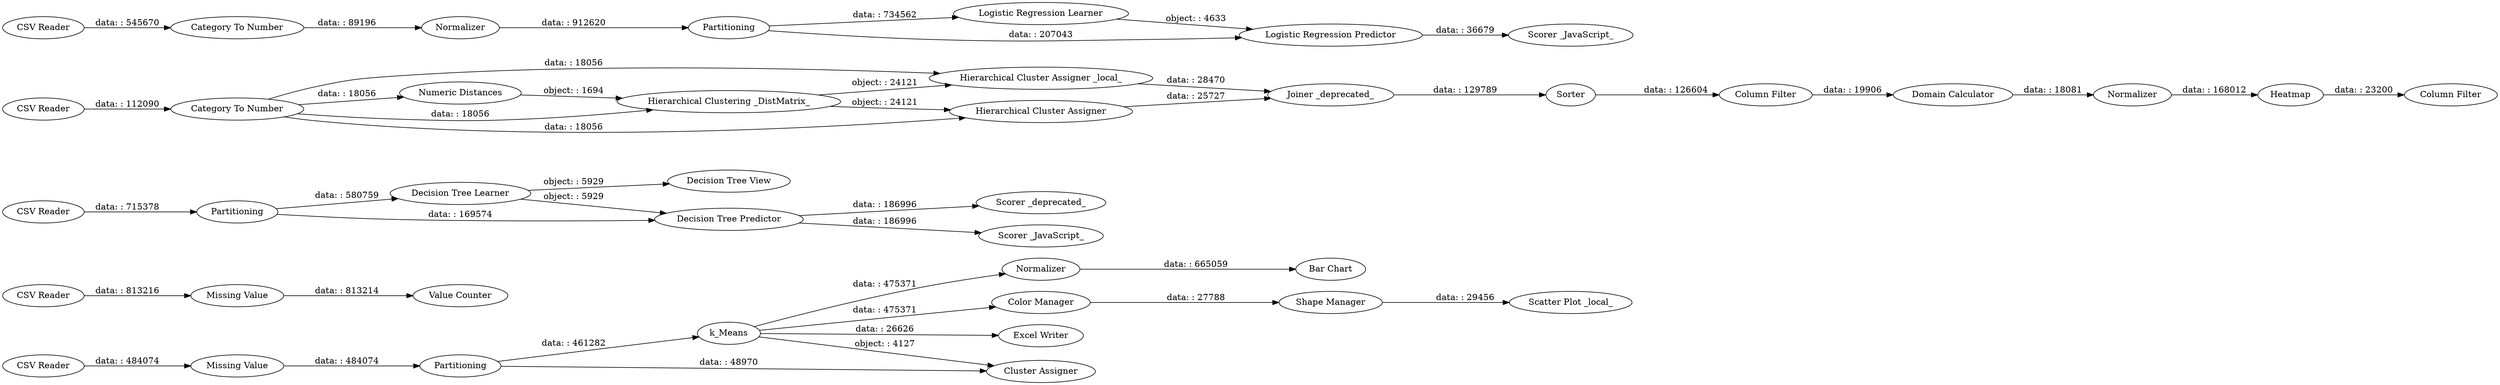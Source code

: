 digraph {
	"-6855991888960533215_54" [label="Scatter Plot _local_"]
	"-6855991888960533215_42" [label="Value Counter"]
	"-6855991888960533215_29" [label="Decision Tree Learner"]
	"-6855991888960533215_50" [label="Column Filter"]
	"-6855991888960533215_55" [label=k_Means]
	"-6855991888960533215_45" [label="Hierarchical Clustering _DistMatrix_"]
	"-6855991888960533215_27" [label="Decision Tree View"]
	"-6855991888960533215_2" [label="Logistic Regression Learner"]
	"-6855991888960533215_13" [label="Scorer _JavaScript_"]
	"-6855991888960533215_6" [label=Partitioning]
	"-6855991888960533215_53" [label="Shape Manager"]
	"-6855991888960533215_49" [label="Hierarchical Cluster Assigner _local_"]
	"-6855991888960533215_51" [label="Column Filter"]
	"-6855991888960533215_60" [label="Missing Value"]
	"-6855991888960533215_7" [label="Cluster Assigner"]
	"-6855991888960533215_31" [label="Scorer _deprecated_"]
	"-6855991888960533215_44" [label="Joiner _deprecated_"]
	"-6855991888960533215_4" [label="CSV Reader"]
	"-6855991888960533215_9" [label=Heatmap]
	"-6855991888960533215_5" [label=Normalizer]
	"-6855991888960533215_38" [label="Missing Value"]
	"-6855991888960533215_61" [label="Bar Chart"]
	"-6855991888960533215_33" [label="CSV Reader"]
	"-6855991888960533215_24" [label=Sorter]
	"-6855991888960533215_12" [label=Partitioning]
	"-6855991888960533215_46" [label="CSV Reader"]
	"-6855991888960533215_56" [label="Color Manager"]
	"-6855991888960533215_40" [label="CSV Reader"]
	"-6855991888960533215_28" [label=Partitioning]
	"-6855991888960533215_48" [label="Domain Calculator"]
	"-6855991888960533215_3" [label="Logistic Regression Predictor"]
	"-6855991888960533215_43" [label="Numeric Distances"]
	"-6855991888960533215_62" [label="Excel Writer"]
	"-6855991888960533215_34" [label="Scorer _JavaScript_"]
	"-6855991888960533215_30" [label="Decision Tree Predictor"]
	"-6855991888960533215_58" [label=Normalizer]
	"-6855991888960533215_57" [label="CSV Reader"]
	"-6855991888960533215_19" [label="Category To Number"]
	"-6855991888960533215_52" [label=Normalizer]
	"-6855991888960533215_35" [label="Category To Number"]
	"-6855991888960533215_47" [label="Hierarchical Cluster Assigner"]
	"-6855991888960533215_30" -> "-6855991888960533215_34" [label="data: : 186996"]
	"-6855991888960533215_56" -> "-6855991888960533215_53" [label="data: : 27788"]
	"-6855991888960533215_2" -> "-6855991888960533215_3" [label="object: : 4633"]
	"-6855991888960533215_29" -> "-6855991888960533215_30" [label="object: : 5929"]
	"-6855991888960533215_55" -> "-6855991888960533215_7" [label="object: : 4127"]
	"-6855991888960533215_28" -> "-6855991888960533215_29" [label="data: : 580759"]
	"-6855991888960533215_55" -> "-6855991888960533215_62" [label="data: : 26626"]
	"-6855991888960533215_45" -> "-6855991888960533215_49" [label="object: : 24121"]
	"-6855991888960533215_19" -> "-6855991888960533215_47" [label="data: : 18056"]
	"-6855991888960533215_19" -> "-6855991888960533215_49" [label="data: : 18056"]
	"-6855991888960533215_19" -> "-6855991888960533215_45" [label="data: : 18056"]
	"-6855991888960533215_5" -> "-6855991888960533215_12" [label="data: : 912620"]
	"-6855991888960533215_40" -> "-6855991888960533215_38" [label="data: : 813216"]
	"-6855991888960533215_58" -> "-6855991888960533215_61" [label="data: : 665059"]
	"-6855991888960533215_28" -> "-6855991888960533215_30" [label="data: : 169574"]
	"-6855991888960533215_19" -> "-6855991888960533215_43" [label="data: : 18056"]
	"-6855991888960533215_24" -> "-6855991888960533215_50" [label="data: : 126604"]
	"-6855991888960533215_57" -> "-6855991888960533215_60" [label="data: : 484074"]
	"-6855991888960533215_45" -> "-6855991888960533215_47" [label="object: : 24121"]
	"-6855991888960533215_6" -> "-6855991888960533215_7" [label="data: : 48970"]
	"-6855991888960533215_33" -> "-6855991888960533215_28" [label="data: : 715378"]
	"-6855991888960533215_38" -> "-6855991888960533215_42" [label="data: : 813214"]
	"-6855991888960533215_44" -> "-6855991888960533215_24" [label="data: : 129789"]
	"-6855991888960533215_50" -> "-6855991888960533215_48" [label="data: : 19906"]
	"-6855991888960533215_49" -> "-6855991888960533215_44" [label="data: : 28470"]
	"-6855991888960533215_4" -> "-6855991888960533215_35" [label="data: : 545670"]
	"-6855991888960533215_12" -> "-6855991888960533215_3" [label="data: : 207043"]
	"-6855991888960533215_48" -> "-6855991888960533215_52" [label="data: : 18081"]
	"-6855991888960533215_12" -> "-6855991888960533215_2" [label="data: : 734562"]
	"-6855991888960533215_53" -> "-6855991888960533215_54" [label="data: : 29456"]
	"-6855991888960533215_35" -> "-6855991888960533215_5" [label="data: : 89196"]
	"-6855991888960533215_60" -> "-6855991888960533215_6" [label="data: : 484074"]
	"-6855991888960533215_43" -> "-6855991888960533215_45" [label="object: : 1694"]
	"-6855991888960533215_3" -> "-6855991888960533215_13" [label="data: : 36679"]
	"-6855991888960533215_9" -> "-6855991888960533215_51" [label="data: : 23200"]
	"-6855991888960533215_55" -> "-6855991888960533215_58" [label="data: : 475371"]
	"-6855991888960533215_55" -> "-6855991888960533215_56" [label="data: : 475371"]
	"-6855991888960533215_52" -> "-6855991888960533215_9" [label="data: : 168012"]
	"-6855991888960533215_46" -> "-6855991888960533215_19" [label="data: : 112090"]
	"-6855991888960533215_47" -> "-6855991888960533215_44" [label="data: : 25727"]
	"-6855991888960533215_29" -> "-6855991888960533215_27" [label="object: : 5929"]
	"-6855991888960533215_30" -> "-6855991888960533215_31" [label="data: : 186996"]
	"-6855991888960533215_6" -> "-6855991888960533215_55" [label="data: : 461282"]
	rankdir=LR
}
